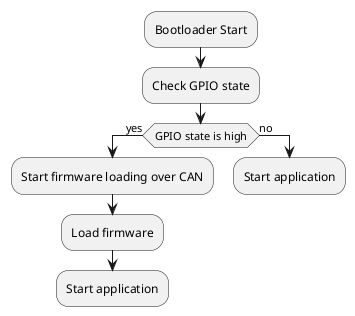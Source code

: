 @startuml Bootloader Flow
:Bootloader Start;
:Check GPIO state;
if (GPIO state is high) then (yes)
    :Start firmware loading over CAN;
    :Load firmware;
    :Start application;
    kill;
else (no)
    :Start application;
    kill;
endif

@enduml